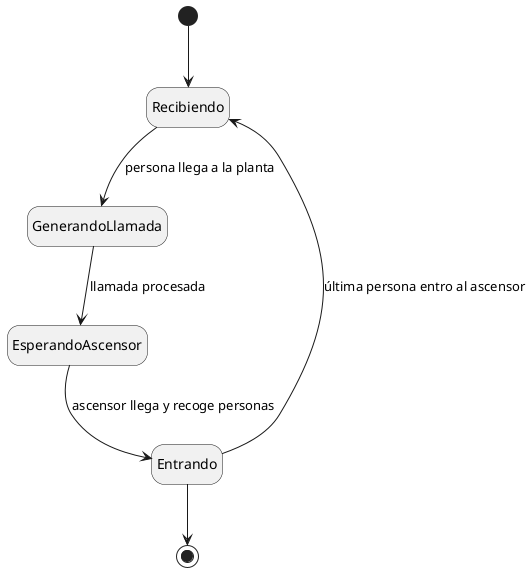 @startuml
' Diagrama de Estados: Planta
hide empty description

[*] --> Recibiendo

Recibiendo --> GenerandoLlamada : persona llega a la planta
GenerandoLlamada --> EsperandoAscensor : llamada procesada
EsperandoAscensor --> Entrando : ascensor llega y recoge personas
Entrando --> Recibiendo : última persona entro al ascensor
Entrando -->  [*]

@enduml

